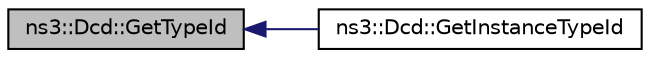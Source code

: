 digraph "ns3::Dcd::GetTypeId"
{
  edge [fontname="Helvetica",fontsize="10",labelfontname="Helvetica",labelfontsize="10"];
  node [fontname="Helvetica",fontsize="10",shape=record];
  rankdir="LR";
  Node1 [label="ns3::Dcd::GetTypeId",height=0.2,width=0.4,color="black", fillcolor="grey75", style="filled", fontcolor="black"];
  Node1 -> Node2 [dir="back",color="midnightblue",fontsize="10",style="solid"];
  Node2 [label="ns3::Dcd::GetInstanceTypeId",height=0.2,width=0.4,color="black", fillcolor="white", style="filled",URL="$db/dcc/classns3_1_1Dcd.html#aedaee522b7bbeea2a3e6aad00651084d"];
}
